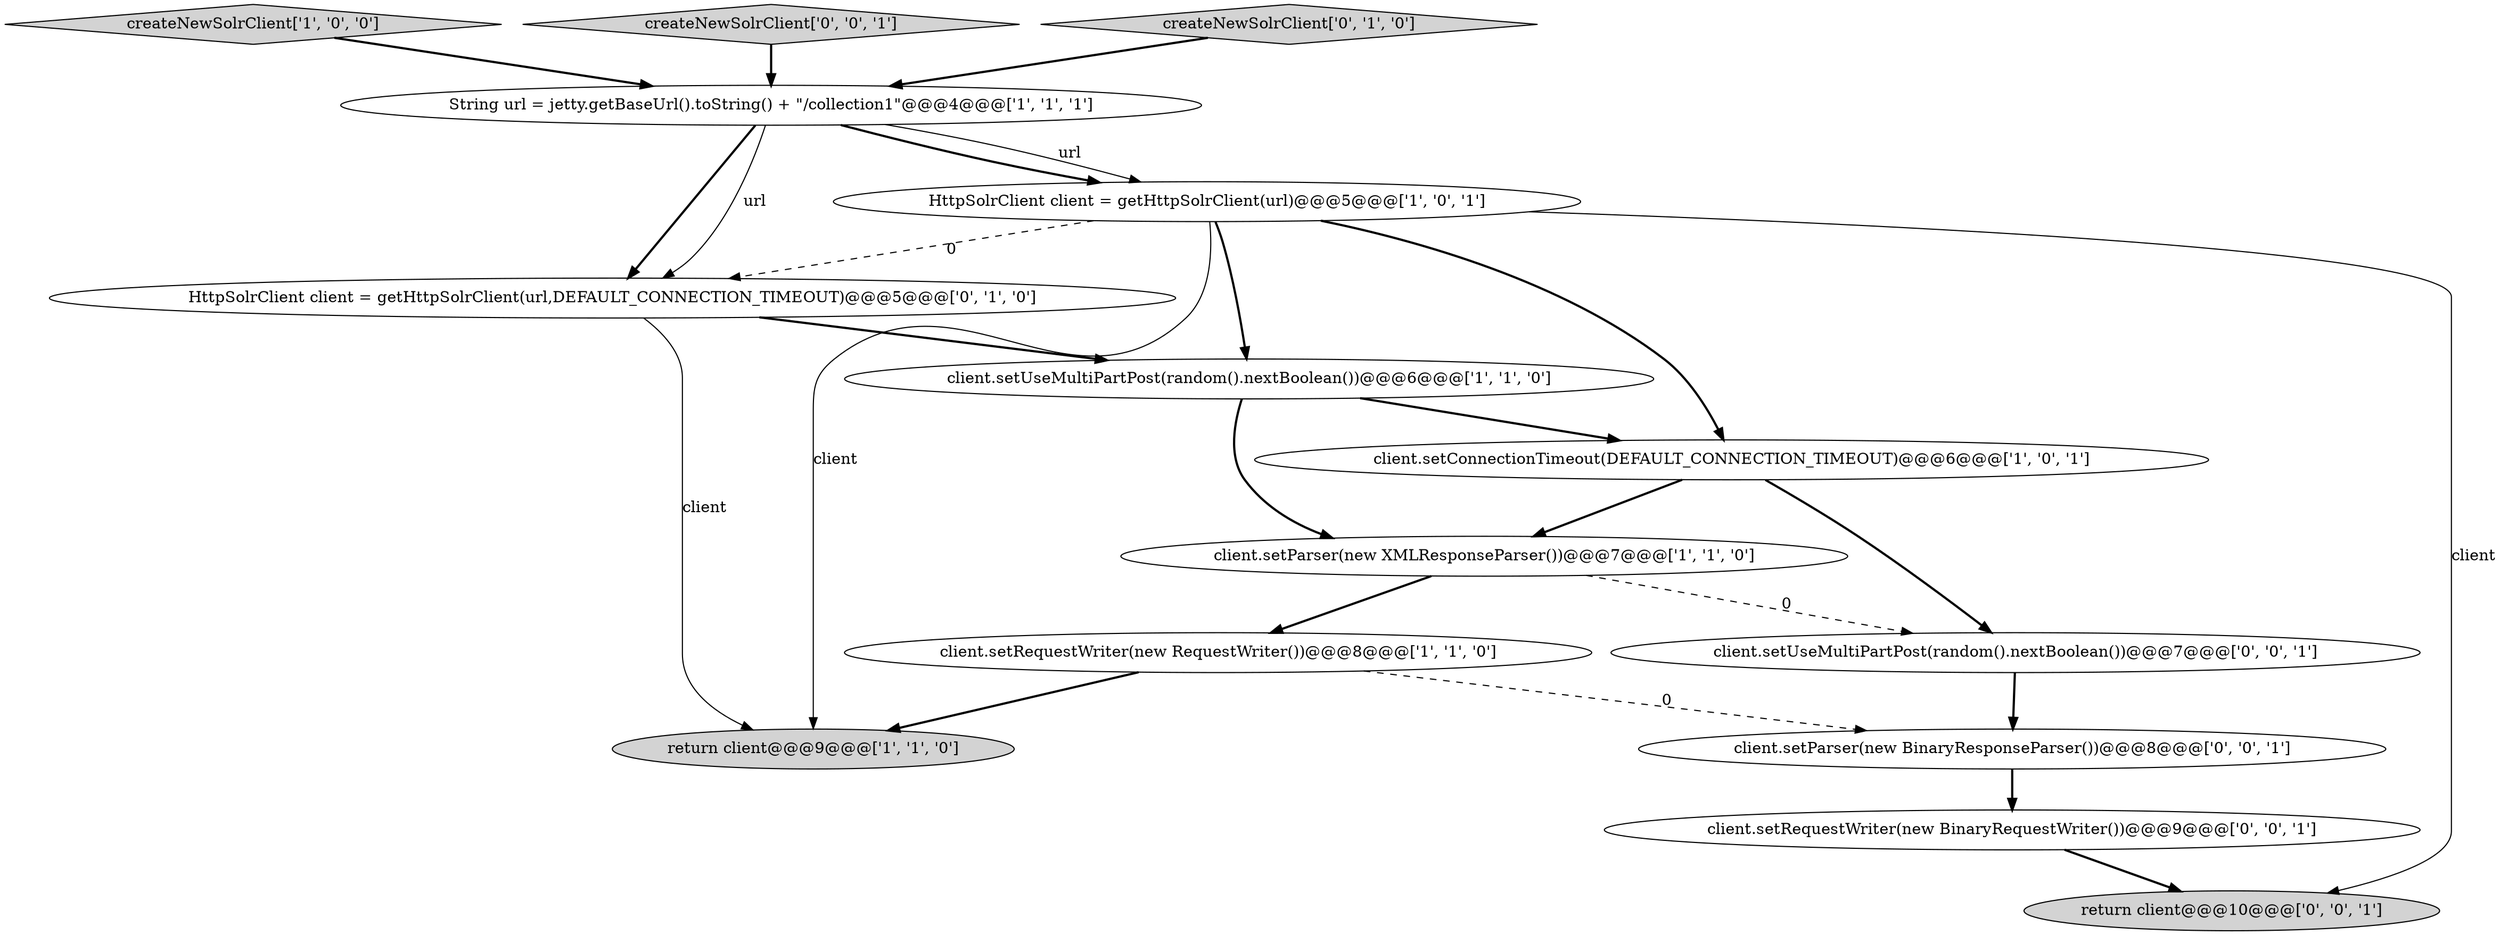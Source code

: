 digraph {
8 [style = filled, label = "HttpSolrClient client = getHttpSolrClient(url,DEFAULT_CONNECTION_TIMEOUT)@@@5@@@['0', '1', '0']", fillcolor = white, shape = ellipse image = "AAA1AAABBB2BBB"];
3 [style = filled, label = "String url = jetty.getBaseUrl().toString() + \"/collection1\"@@@4@@@['1', '1', '1']", fillcolor = white, shape = ellipse image = "AAA0AAABBB1BBB"];
4 [style = filled, label = "client.setParser(new XMLResponseParser())@@@7@@@['1', '1', '0']", fillcolor = white, shape = ellipse image = "AAA0AAABBB1BBB"];
7 [style = filled, label = "createNewSolrClient['1', '0', '0']", fillcolor = lightgray, shape = diamond image = "AAA0AAABBB1BBB"];
11 [style = filled, label = "createNewSolrClient['0', '0', '1']", fillcolor = lightgray, shape = diamond image = "AAA0AAABBB3BBB"];
5 [style = filled, label = "HttpSolrClient client = getHttpSolrClient(url)@@@5@@@['1', '0', '1']", fillcolor = white, shape = ellipse image = "AAA0AAABBB1BBB"];
10 [style = filled, label = "client.setUseMultiPartPost(random().nextBoolean())@@@7@@@['0', '0', '1']", fillcolor = white, shape = ellipse image = "AAA0AAABBB3BBB"];
13 [style = filled, label = "client.setParser(new BinaryResponseParser())@@@8@@@['0', '0', '1']", fillcolor = white, shape = ellipse image = "AAA0AAABBB3BBB"];
6 [style = filled, label = "client.setRequestWriter(new RequestWriter())@@@8@@@['1', '1', '0']", fillcolor = white, shape = ellipse image = "AAA0AAABBB1BBB"];
2 [style = filled, label = "client.setUseMultiPartPost(random().nextBoolean())@@@6@@@['1', '1', '0']", fillcolor = white, shape = ellipse image = "AAA0AAABBB1BBB"];
14 [style = filled, label = "client.setRequestWriter(new BinaryRequestWriter())@@@9@@@['0', '0', '1']", fillcolor = white, shape = ellipse image = "AAA0AAABBB3BBB"];
0 [style = filled, label = "return client@@@9@@@['1', '1', '0']", fillcolor = lightgray, shape = ellipse image = "AAA0AAABBB1BBB"];
12 [style = filled, label = "return client@@@10@@@['0', '0', '1']", fillcolor = lightgray, shape = ellipse image = "AAA0AAABBB3BBB"];
1 [style = filled, label = "client.setConnectionTimeout(DEFAULT_CONNECTION_TIMEOUT)@@@6@@@['1', '0', '1']", fillcolor = white, shape = ellipse image = "AAA0AAABBB1BBB"];
9 [style = filled, label = "createNewSolrClient['0', '1', '0']", fillcolor = lightgray, shape = diamond image = "AAA0AAABBB2BBB"];
5->2 [style = bold, label=""];
11->3 [style = bold, label=""];
4->6 [style = bold, label=""];
3->8 [style = solid, label="url"];
2->4 [style = bold, label=""];
1->10 [style = bold, label=""];
3->5 [style = solid, label="url"];
5->1 [style = bold, label=""];
6->0 [style = bold, label=""];
4->10 [style = dashed, label="0"];
9->3 [style = bold, label=""];
14->12 [style = bold, label=""];
6->13 [style = dashed, label="0"];
3->5 [style = bold, label=""];
5->12 [style = solid, label="client"];
7->3 [style = bold, label=""];
5->8 [style = dashed, label="0"];
5->0 [style = solid, label="client"];
8->0 [style = solid, label="client"];
8->2 [style = bold, label=""];
10->13 [style = bold, label=""];
2->1 [style = bold, label=""];
3->8 [style = bold, label=""];
1->4 [style = bold, label=""];
13->14 [style = bold, label=""];
}

